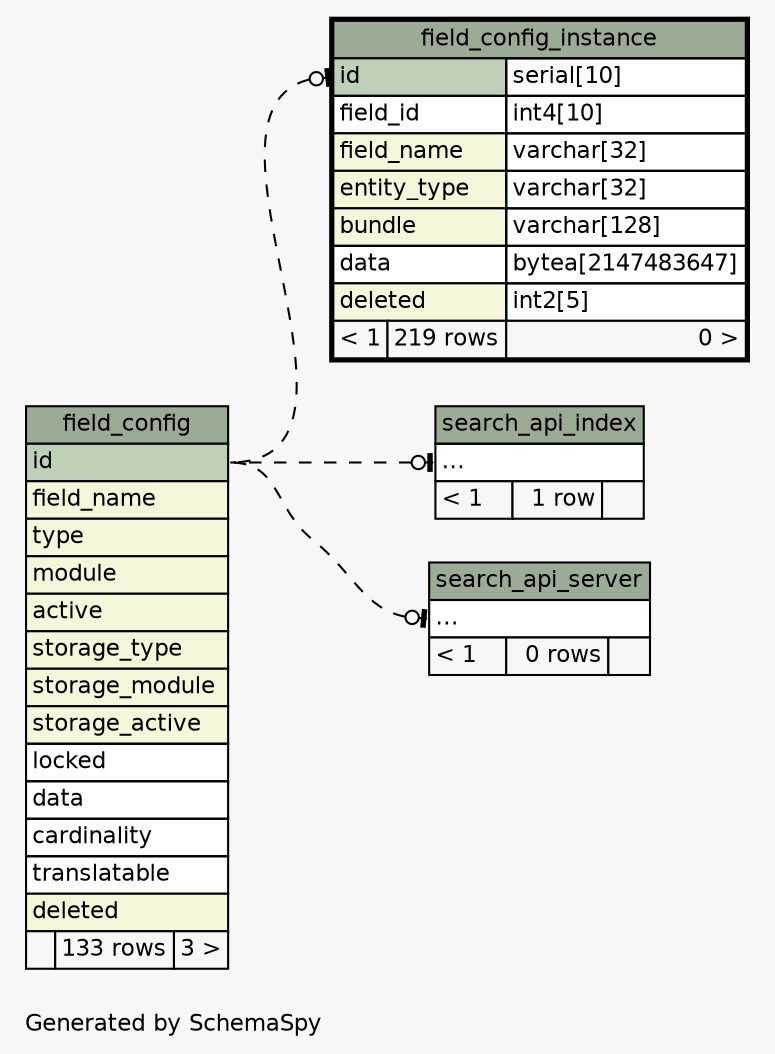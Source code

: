 // dot 2.30.1 on Mac OS X 10.8.3
// SchemaSpy rev 590
digraph "impliedTwoDegreesRelationshipsDiagram" {
  graph [
    rankdir="RL"
    bgcolor="#f7f7f7"
    label="\nGenerated by SchemaSpy"
    labeljust="l"
    nodesep="0.18"
    ranksep="0.46"
    fontname="Helvetica"
    fontsize="11"
  ];
  node [
    fontname="Helvetica"
    fontsize="11"
    shape="plaintext"
  ];
  edge [
    arrowsize="0.8"
  ];
  "field_config_instance":"id":w -> "field_config":"id":e [arrowhead=none dir=back arrowtail=teeodot style=dashed];
  "search_api_index":"elipses":w -> "field_config":"id":e [arrowhead=none dir=back arrowtail=teeodot style=dashed];
  "search_api_server":"elipses":w -> "field_config":"id":e [arrowhead=none dir=back arrowtail=teeodot style=dashed];
  "field_config" [
    label=<
    <TABLE BORDER="0" CELLBORDER="1" CELLSPACING="0" BGCOLOR="#ffffff">
      <TR><TD COLSPAN="3" BGCOLOR="#9bab96" ALIGN="CENTER">field_config</TD></TR>
      <TR><TD PORT="id" COLSPAN="3" BGCOLOR="#bed1b8" ALIGN="LEFT">id</TD></TR>
      <TR><TD PORT="field_name" COLSPAN="3" BGCOLOR="#f4f7da" ALIGN="LEFT">field_name</TD></TR>
      <TR><TD PORT="type" COLSPAN="3" BGCOLOR="#f4f7da" ALIGN="LEFT">type</TD></TR>
      <TR><TD PORT="module" COLSPAN="3" BGCOLOR="#f4f7da" ALIGN="LEFT">module</TD></TR>
      <TR><TD PORT="active" COLSPAN="3" BGCOLOR="#f4f7da" ALIGN="LEFT">active</TD></TR>
      <TR><TD PORT="storage_type" COLSPAN="3" BGCOLOR="#f4f7da" ALIGN="LEFT">storage_type</TD></TR>
      <TR><TD PORT="storage_module" COLSPAN="3" BGCOLOR="#f4f7da" ALIGN="LEFT">storage_module</TD></TR>
      <TR><TD PORT="storage_active" COLSPAN="3" BGCOLOR="#f4f7da" ALIGN="LEFT">storage_active</TD></TR>
      <TR><TD PORT="locked" COLSPAN="3" ALIGN="LEFT">locked</TD></TR>
      <TR><TD PORT="data" COLSPAN="3" ALIGN="LEFT">data</TD></TR>
      <TR><TD PORT="cardinality" COLSPAN="3" ALIGN="LEFT">cardinality</TD></TR>
      <TR><TD PORT="translatable" COLSPAN="3" ALIGN="LEFT">translatable</TD></TR>
      <TR><TD PORT="deleted" COLSPAN="3" BGCOLOR="#f4f7da" ALIGN="LEFT">deleted</TD></TR>
      <TR><TD ALIGN="LEFT" BGCOLOR="#f7f7f7">  </TD><TD ALIGN="RIGHT" BGCOLOR="#f7f7f7">133 rows</TD><TD ALIGN="RIGHT" BGCOLOR="#f7f7f7">3 &gt;</TD></TR>
    </TABLE>>
    URL="field_config.html"
    tooltip="field_config"
  ];
  "field_config_instance" [
    label=<
    <TABLE BORDER="2" CELLBORDER="1" CELLSPACING="0" BGCOLOR="#ffffff">
      <TR><TD COLSPAN="3" BGCOLOR="#9bab96" ALIGN="CENTER">field_config_instance</TD></TR>
      <TR><TD PORT="id" COLSPAN="2" BGCOLOR="#bed1b8" ALIGN="LEFT">id</TD><TD PORT="id.type" ALIGN="LEFT">serial[10]</TD></TR>
      <TR><TD PORT="field_id" COLSPAN="2" ALIGN="LEFT">field_id</TD><TD PORT="field_id.type" ALIGN="LEFT">int4[10]</TD></TR>
      <TR><TD PORT="field_name" COLSPAN="2" BGCOLOR="#f4f7da" ALIGN="LEFT">field_name</TD><TD PORT="field_name.type" ALIGN="LEFT">varchar[32]</TD></TR>
      <TR><TD PORT="entity_type" COLSPAN="2" BGCOLOR="#f4f7da" ALIGN="LEFT">entity_type</TD><TD PORT="entity_type.type" ALIGN="LEFT">varchar[32]</TD></TR>
      <TR><TD PORT="bundle" COLSPAN="2" BGCOLOR="#f4f7da" ALIGN="LEFT">bundle</TD><TD PORT="bundle.type" ALIGN="LEFT">varchar[128]</TD></TR>
      <TR><TD PORT="data" COLSPAN="2" ALIGN="LEFT">data</TD><TD PORT="data.type" ALIGN="LEFT">bytea[2147483647]</TD></TR>
      <TR><TD PORT="deleted" COLSPAN="2" BGCOLOR="#f4f7da" ALIGN="LEFT">deleted</TD><TD PORT="deleted.type" ALIGN="LEFT">int2[5]</TD></TR>
      <TR><TD ALIGN="LEFT" BGCOLOR="#f7f7f7">&lt; 1</TD><TD ALIGN="RIGHT" BGCOLOR="#f7f7f7">219 rows</TD><TD ALIGN="RIGHT" BGCOLOR="#f7f7f7">0 &gt;</TD></TR>
    </TABLE>>
    URL="field_config_instance.html"
    tooltip="field_config_instance"
  ];
  "search_api_index" [
    label=<
    <TABLE BORDER="0" CELLBORDER="1" CELLSPACING="0" BGCOLOR="#ffffff">
      <TR><TD COLSPAN="3" BGCOLOR="#9bab96" ALIGN="CENTER">search_api_index</TD></TR>
      <TR><TD PORT="elipses" COLSPAN="3" ALIGN="LEFT">...</TD></TR>
      <TR><TD ALIGN="LEFT" BGCOLOR="#f7f7f7">&lt; 1</TD><TD ALIGN="RIGHT" BGCOLOR="#f7f7f7">1 row</TD><TD ALIGN="RIGHT" BGCOLOR="#f7f7f7">  </TD></TR>
    </TABLE>>
    URL="search_api_index.html"
    tooltip="search_api_index"
  ];
  "search_api_server" [
    label=<
    <TABLE BORDER="0" CELLBORDER="1" CELLSPACING="0" BGCOLOR="#ffffff">
      <TR><TD COLSPAN="3" BGCOLOR="#9bab96" ALIGN="CENTER">search_api_server</TD></TR>
      <TR><TD PORT="elipses" COLSPAN="3" ALIGN="LEFT">...</TD></TR>
      <TR><TD ALIGN="LEFT" BGCOLOR="#f7f7f7">&lt; 1</TD><TD ALIGN="RIGHT" BGCOLOR="#f7f7f7">0 rows</TD><TD ALIGN="RIGHT" BGCOLOR="#f7f7f7">  </TD></TR>
    </TABLE>>
    URL="search_api_server.html"
    tooltip="search_api_server"
  ];
}
